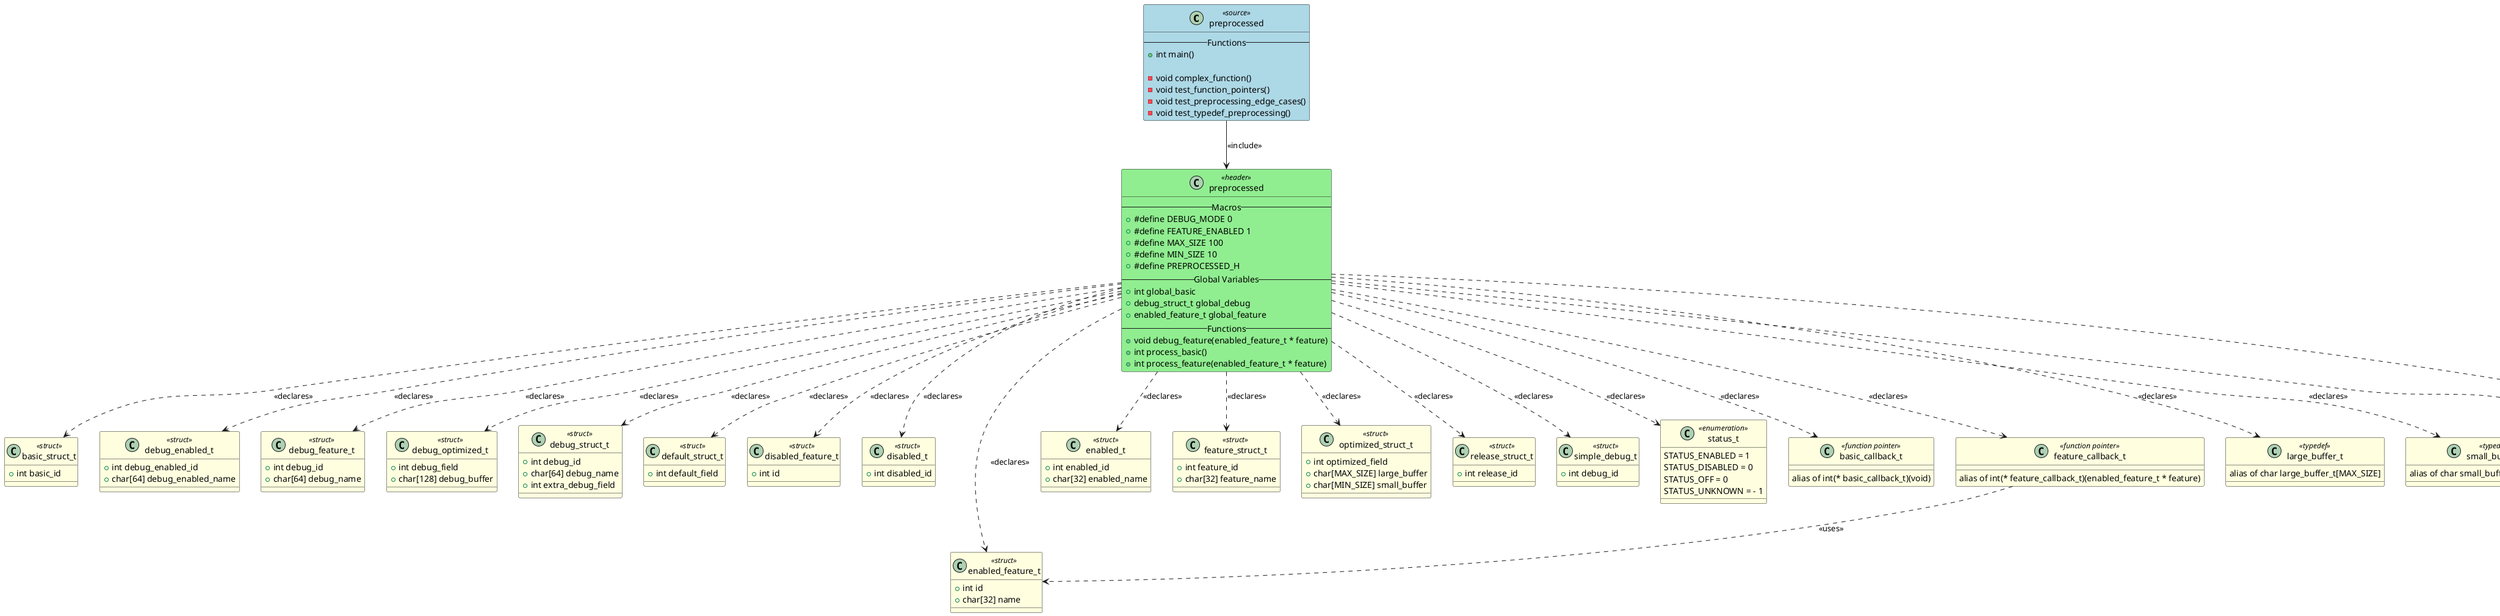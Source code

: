 @startuml preprocessed

class "preprocessed" as PREPROCESSED <<source>> #LightBlue
{
    -- Functions --
    + int main()

    - void complex_function()
    - void test_function_pointers()
    - void test_preprocessing_edge_cases()
    - void test_typedef_preprocessing()
}

class "preprocessed" as HEADER_PREPROCESSED <<header>> #LightGreen
{
    -- Macros --
    + #define DEBUG_MODE 0
    + #define FEATURE_ENABLED 1
    + #define MAX_SIZE 100
    + #define MIN_SIZE 10
    + #define PREPROCESSED_H
    -- Global Variables --
    + int global_basic
    + debug_struct_t global_debug
    + enabled_feature_t global_feature
    -- Functions --
    + void debug_feature(enabled_feature_t * feature)
    + int process_basic()
    + int process_feature(enabled_feature_t * feature)
}

class "basic_struct_t" as TYPEDEF_BASIC_STRUCT_T <<struct>> #LightYellow
{
    + int basic_id
}

class "debug_enabled_t" as TYPEDEF_DEBUG_ENABLED_T <<struct>> #LightYellow
{
    + int debug_enabled_id
    + char[64] debug_enabled_name
}

class "debug_feature_t" as TYPEDEF_DEBUG_FEATURE_T <<struct>> #LightYellow
{
    + int debug_id
    + char[64] debug_name
}

class "debug_optimized_t" as TYPEDEF_DEBUG_OPTIMIZED_T <<struct>> #LightYellow
{
    + int debug_field
    + char[128] debug_buffer
}

class "debug_struct_t" as TYPEDEF_DEBUG_STRUCT_T <<struct>> #LightYellow
{
    + int debug_id
    + char[64] debug_name
    + int extra_debug_field
}

class "default_struct_t" as TYPEDEF_DEFAULT_STRUCT_T <<struct>> #LightYellow
{
    + int default_field
}

class "disabled_feature_t" as TYPEDEF_DISABLED_FEATURE_T <<struct>> #LightYellow
{
    + int id
}

class "disabled_t" as TYPEDEF_DISABLED_T <<struct>> #LightYellow
{
    + int disabled_id
}

class "enabled_feature_t" as TYPEDEF_ENABLED_FEATURE_T <<struct>> #LightYellow
{
    + int id
    + char[32] name
}

class "enabled_t" as TYPEDEF_ENABLED_T <<struct>> #LightYellow
{
    + int enabled_id
    + char[32] enabled_name
}

class "feature_struct_t" as TYPEDEF_FEATURE_STRUCT_T <<struct>> #LightYellow
{
    + int feature_id
    + char[32] feature_name
}

class "optimized_struct_t" as TYPEDEF_OPTIMIZED_STRUCT_T <<struct>> #LightYellow
{
    + int optimized_field
    + char[MAX_SIZE] large_buffer
    + char[MIN_SIZE] small_buffer
}

class "release_struct_t" as TYPEDEF_RELEASE_STRUCT_T <<struct>> #LightYellow
{
    + int release_id
}

class "simple_debug_t" as TYPEDEF_SIMPLE_DEBUG_T <<struct>> #LightYellow
{
    + int debug_id
}

class "status_t" as TYPEDEF_STATUS_T <<enumeration>> #LightYellow
{
    STATUS_ENABLED = 1
    STATUS_DISABLED = 0
    STATUS_OFF = 0
    STATUS_UNKNOWN = - 1
}

class "basic_callback_t" as TYPEDEF_BASIC_CALLBACK_T <<function pointer>> #LightYellow
{
    alias of int(* basic_callback_t)(void)
}

class "feature_callback_t" as TYPEDEF_FEATURE_CALLBACK_T <<function pointer>> #LightYellow
{
    alias of int(* feature_callback_t)(enabled_feature_t * feature)
}

class "large_buffer_t" as TYPEDEF_LARGE_BUFFER_T <<typedef>> #LightYellow
{
    alias of char large_buffer_t[MAX_SIZE]
}

class "small_buffer_t" as TYPEDEF_SMALL_BUFFER_T <<typedef>> #LightYellow
{
    alias of char small_buffer_t[MIN_SIZE]
}

class "basic_union_t" as TYPEDEF_BASIC_UNION_T <<union>> #LightYellow
{
    + int int_value
    + char char_value
}

class "feature_union_t" as TYPEDEF_FEATURE_UNION_T <<union>> #LightYellow
{
    + int int_value
    + char char_value
    + double debug_value
}


' Include relationships
PREPROCESSED --> HEADER_PREPROCESSED : <<include>>

' Declaration relationships
HEADER_PREPROCESSED ..> TYPEDEF_BASIC_STRUCT_T : <<declares>>
HEADER_PREPROCESSED ..> TYPEDEF_DEBUG_ENABLED_T : <<declares>>
HEADER_PREPROCESSED ..> TYPEDEF_DEBUG_FEATURE_T : <<declares>>
HEADER_PREPROCESSED ..> TYPEDEF_DEBUG_OPTIMIZED_T : <<declares>>
HEADER_PREPROCESSED ..> TYPEDEF_DEBUG_STRUCT_T : <<declares>>
HEADER_PREPROCESSED ..> TYPEDEF_DEFAULT_STRUCT_T : <<declares>>
HEADER_PREPROCESSED ..> TYPEDEF_DISABLED_FEATURE_T : <<declares>>
HEADER_PREPROCESSED ..> TYPEDEF_DISABLED_T : <<declares>>
HEADER_PREPROCESSED ..> TYPEDEF_ENABLED_FEATURE_T : <<declares>>
HEADER_PREPROCESSED ..> TYPEDEF_ENABLED_T : <<declares>>
HEADER_PREPROCESSED ..> TYPEDEF_FEATURE_STRUCT_T : <<declares>>
HEADER_PREPROCESSED ..> TYPEDEF_OPTIMIZED_STRUCT_T : <<declares>>
HEADER_PREPROCESSED ..> TYPEDEF_RELEASE_STRUCT_T : <<declares>>
HEADER_PREPROCESSED ..> TYPEDEF_SIMPLE_DEBUG_T : <<declares>>
HEADER_PREPROCESSED ..> TYPEDEF_STATUS_T : <<declares>>
HEADER_PREPROCESSED ..> TYPEDEF_BASIC_CALLBACK_T : <<declares>>
HEADER_PREPROCESSED ..> TYPEDEF_FEATURE_CALLBACK_T : <<declares>>
HEADER_PREPROCESSED ..> TYPEDEF_LARGE_BUFFER_T : <<declares>>
HEADER_PREPROCESSED ..> TYPEDEF_SMALL_BUFFER_T : <<declares>>
HEADER_PREPROCESSED ..> TYPEDEF_BASIC_UNION_T : <<declares>>
HEADER_PREPROCESSED ..> TYPEDEF_FEATURE_UNION_T : <<declares>>

' Uses relationships
TYPEDEF_FEATURE_CALLBACK_T ..> TYPEDEF_ENABLED_FEATURE_T : <<uses>>

@enduml